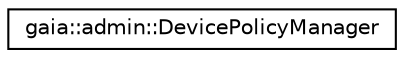 digraph G
{
  edge [fontname="Helvetica",fontsize="10",labelfontname="Helvetica",labelfontsize="10"];
  node [fontname="Helvetica",fontsize="10",shape=record];
  rankdir=LR;
  Node1 [label="gaia::admin::DevicePolicyManager",height=0.2,width=0.4,color="black", fillcolor="white", style="filled",URL="$d1/dc3/classgaia_1_1admin_1_1_device_policy_manager.html",tooltip="Public interface for managing policies enforced on a device."];
}
